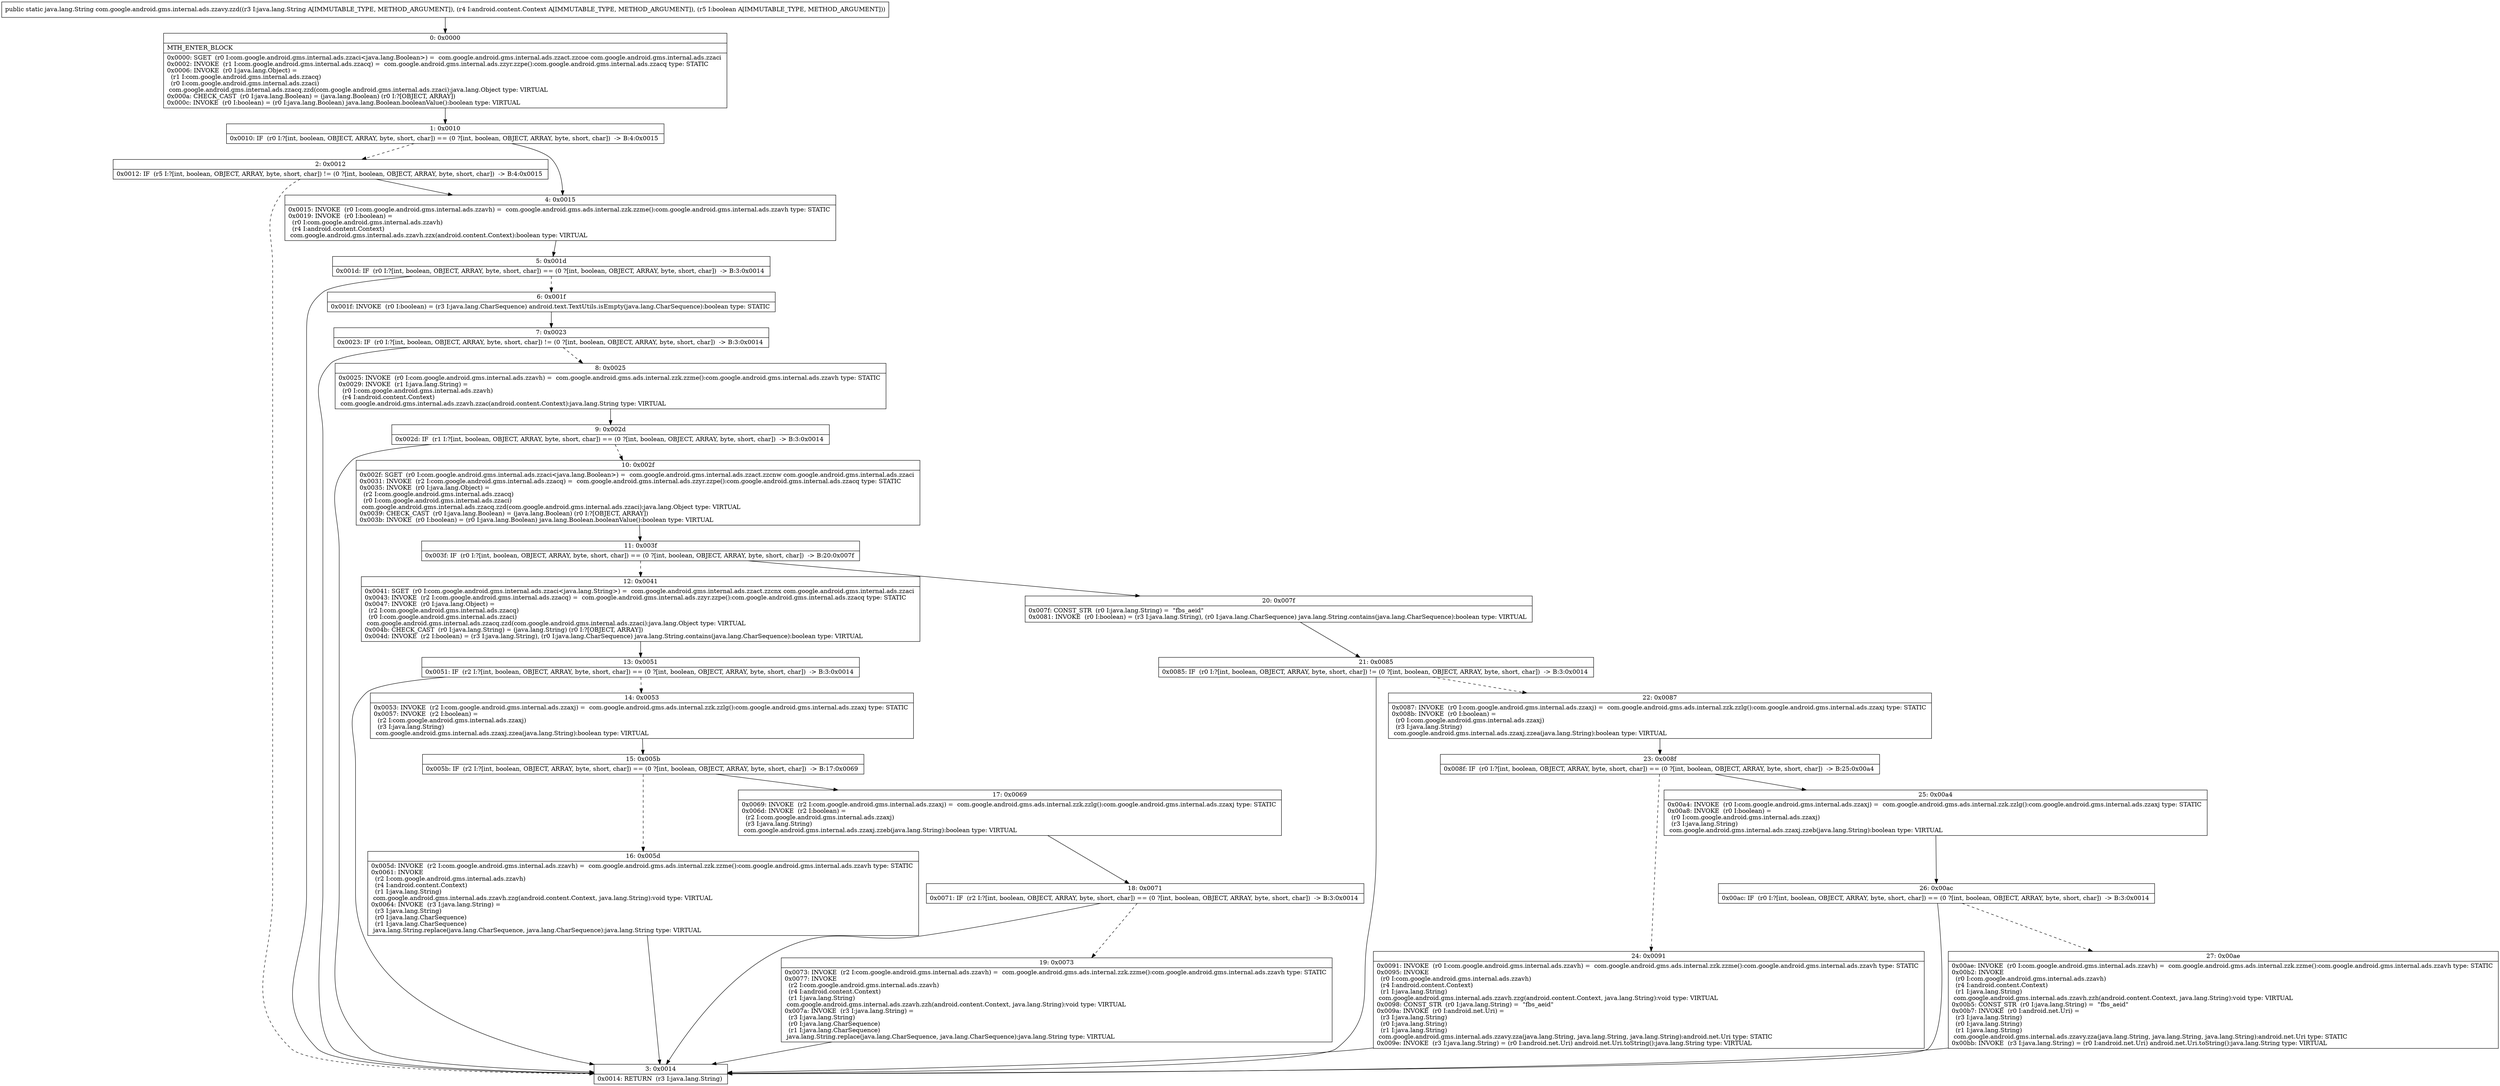digraph "CFG forcom.google.android.gms.internal.ads.zzavy.zzd(Ljava\/lang\/String;Landroid\/content\/Context;Z)Ljava\/lang\/String;" {
Node_0 [shape=record,label="{0\:\ 0x0000|MTH_ENTER_BLOCK\l|0x0000: SGET  (r0 I:com.google.android.gms.internal.ads.zzaci\<java.lang.Boolean\>) =  com.google.android.gms.internal.ads.zzact.zzcoe com.google.android.gms.internal.ads.zzaci \l0x0002: INVOKE  (r1 I:com.google.android.gms.internal.ads.zzacq) =  com.google.android.gms.internal.ads.zzyr.zzpe():com.google.android.gms.internal.ads.zzacq type: STATIC \l0x0006: INVOKE  (r0 I:java.lang.Object) = \l  (r1 I:com.google.android.gms.internal.ads.zzacq)\l  (r0 I:com.google.android.gms.internal.ads.zzaci)\l com.google.android.gms.internal.ads.zzacq.zzd(com.google.android.gms.internal.ads.zzaci):java.lang.Object type: VIRTUAL \l0x000a: CHECK_CAST  (r0 I:java.lang.Boolean) = (java.lang.Boolean) (r0 I:?[OBJECT, ARRAY]) \l0x000c: INVOKE  (r0 I:boolean) = (r0 I:java.lang.Boolean) java.lang.Boolean.booleanValue():boolean type: VIRTUAL \l}"];
Node_1 [shape=record,label="{1\:\ 0x0010|0x0010: IF  (r0 I:?[int, boolean, OBJECT, ARRAY, byte, short, char]) == (0 ?[int, boolean, OBJECT, ARRAY, byte, short, char])  \-\> B:4:0x0015 \l}"];
Node_2 [shape=record,label="{2\:\ 0x0012|0x0012: IF  (r5 I:?[int, boolean, OBJECT, ARRAY, byte, short, char]) != (0 ?[int, boolean, OBJECT, ARRAY, byte, short, char])  \-\> B:4:0x0015 \l}"];
Node_3 [shape=record,label="{3\:\ 0x0014|0x0014: RETURN  (r3 I:java.lang.String) \l}"];
Node_4 [shape=record,label="{4\:\ 0x0015|0x0015: INVOKE  (r0 I:com.google.android.gms.internal.ads.zzavh) =  com.google.android.gms.ads.internal.zzk.zzme():com.google.android.gms.internal.ads.zzavh type: STATIC \l0x0019: INVOKE  (r0 I:boolean) = \l  (r0 I:com.google.android.gms.internal.ads.zzavh)\l  (r4 I:android.content.Context)\l com.google.android.gms.internal.ads.zzavh.zzx(android.content.Context):boolean type: VIRTUAL \l}"];
Node_5 [shape=record,label="{5\:\ 0x001d|0x001d: IF  (r0 I:?[int, boolean, OBJECT, ARRAY, byte, short, char]) == (0 ?[int, boolean, OBJECT, ARRAY, byte, short, char])  \-\> B:3:0x0014 \l}"];
Node_6 [shape=record,label="{6\:\ 0x001f|0x001f: INVOKE  (r0 I:boolean) = (r3 I:java.lang.CharSequence) android.text.TextUtils.isEmpty(java.lang.CharSequence):boolean type: STATIC \l}"];
Node_7 [shape=record,label="{7\:\ 0x0023|0x0023: IF  (r0 I:?[int, boolean, OBJECT, ARRAY, byte, short, char]) != (0 ?[int, boolean, OBJECT, ARRAY, byte, short, char])  \-\> B:3:0x0014 \l}"];
Node_8 [shape=record,label="{8\:\ 0x0025|0x0025: INVOKE  (r0 I:com.google.android.gms.internal.ads.zzavh) =  com.google.android.gms.ads.internal.zzk.zzme():com.google.android.gms.internal.ads.zzavh type: STATIC \l0x0029: INVOKE  (r1 I:java.lang.String) = \l  (r0 I:com.google.android.gms.internal.ads.zzavh)\l  (r4 I:android.content.Context)\l com.google.android.gms.internal.ads.zzavh.zzac(android.content.Context):java.lang.String type: VIRTUAL \l}"];
Node_9 [shape=record,label="{9\:\ 0x002d|0x002d: IF  (r1 I:?[int, boolean, OBJECT, ARRAY, byte, short, char]) == (0 ?[int, boolean, OBJECT, ARRAY, byte, short, char])  \-\> B:3:0x0014 \l}"];
Node_10 [shape=record,label="{10\:\ 0x002f|0x002f: SGET  (r0 I:com.google.android.gms.internal.ads.zzaci\<java.lang.Boolean\>) =  com.google.android.gms.internal.ads.zzact.zzcnw com.google.android.gms.internal.ads.zzaci \l0x0031: INVOKE  (r2 I:com.google.android.gms.internal.ads.zzacq) =  com.google.android.gms.internal.ads.zzyr.zzpe():com.google.android.gms.internal.ads.zzacq type: STATIC \l0x0035: INVOKE  (r0 I:java.lang.Object) = \l  (r2 I:com.google.android.gms.internal.ads.zzacq)\l  (r0 I:com.google.android.gms.internal.ads.zzaci)\l com.google.android.gms.internal.ads.zzacq.zzd(com.google.android.gms.internal.ads.zzaci):java.lang.Object type: VIRTUAL \l0x0039: CHECK_CAST  (r0 I:java.lang.Boolean) = (java.lang.Boolean) (r0 I:?[OBJECT, ARRAY]) \l0x003b: INVOKE  (r0 I:boolean) = (r0 I:java.lang.Boolean) java.lang.Boolean.booleanValue():boolean type: VIRTUAL \l}"];
Node_11 [shape=record,label="{11\:\ 0x003f|0x003f: IF  (r0 I:?[int, boolean, OBJECT, ARRAY, byte, short, char]) == (0 ?[int, boolean, OBJECT, ARRAY, byte, short, char])  \-\> B:20:0x007f \l}"];
Node_12 [shape=record,label="{12\:\ 0x0041|0x0041: SGET  (r0 I:com.google.android.gms.internal.ads.zzaci\<java.lang.String\>) =  com.google.android.gms.internal.ads.zzact.zzcnx com.google.android.gms.internal.ads.zzaci \l0x0043: INVOKE  (r2 I:com.google.android.gms.internal.ads.zzacq) =  com.google.android.gms.internal.ads.zzyr.zzpe():com.google.android.gms.internal.ads.zzacq type: STATIC \l0x0047: INVOKE  (r0 I:java.lang.Object) = \l  (r2 I:com.google.android.gms.internal.ads.zzacq)\l  (r0 I:com.google.android.gms.internal.ads.zzaci)\l com.google.android.gms.internal.ads.zzacq.zzd(com.google.android.gms.internal.ads.zzaci):java.lang.Object type: VIRTUAL \l0x004b: CHECK_CAST  (r0 I:java.lang.String) = (java.lang.String) (r0 I:?[OBJECT, ARRAY]) \l0x004d: INVOKE  (r2 I:boolean) = (r3 I:java.lang.String), (r0 I:java.lang.CharSequence) java.lang.String.contains(java.lang.CharSequence):boolean type: VIRTUAL \l}"];
Node_13 [shape=record,label="{13\:\ 0x0051|0x0051: IF  (r2 I:?[int, boolean, OBJECT, ARRAY, byte, short, char]) == (0 ?[int, boolean, OBJECT, ARRAY, byte, short, char])  \-\> B:3:0x0014 \l}"];
Node_14 [shape=record,label="{14\:\ 0x0053|0x0053: INVOKE  (r2 I:com.google.android.gms.internal.ads.zzaxj) =  com.google.android.gms.ads.internal.zzk.zzlg():com.google.android.gms.internal.ads.zzaxj type: STATIC \l0x0057: INVOKE  (r2 I:boolean) = \l  (r2 I:com.google.android.gms.internal.ads.zzaxj)\l  (r3 I:java.lang.String)\l com.google.android.gms.internal.ads.zzaxj.zzea(java.lang.String):boolean type: VIRTUAL \l}"];
Node_15 [shape=record,label="{15\:\ 0x005b|0x005b: IF  (r2 I:?[int, boolean, OBJECT, ARRAY, byte, short, char]) == (0 ?[int, boolean, OBJECT, ARRAY, byte, short, char])  \-\> B:17:0x0069 \l}"];
Node_16 [shape=record,label="{16\:\ 0x005d|0x005d: INVOKE  (r2 I:com.google.android.gms.internal.ads.zzavh) =  com.google.android.gms.ads.internal.zzk.zzme():com.google.android.gms.internal.ads.zzavh type: STATIC \l0x0061: INVOKE  \l  (r2 I:com.google.android.gms.internal.ads.zzavh)\l  (r4 I:android.content.Context)\l  (r1 I:java.lang.String)\l com.google.android.gms.internal.ads.zzavh.zzg(android.content.Context, java.lang.String):void type: VIRTUAL \l0x0064: INVOKE  (r3 I:java.lang.String) = \l  (r3 I:java.lang.String)\l  (r0 I:java.lang.CharSequence)\l  (r1 I:java.lang.CharSequence)\l java.lang.String.replace(java.lang.CharSequence, java.lang.CharSequence):java.lang.String type: VIRTUAL \l}"];
Node_17 [shape=record,label="{17\:\ 0x0069|0x0069: INVOKE  (r2 I:com.google.android.gms.internal.ads.zzaxj) =  com.google.android.gms.ads.internal.zzk.zzlg():com.google.android.gms.internal.ads.zzaxj type: STATIC \l0x006d: INVOKE  (r2 I:boolean) = \l  (r2 I:com.google.android.gms.internal.ads.zzaxj)\l  (r3 I:java.lang.String)\l com.google.android.gms.internal.ads.zzaxj.zzeb(java.lang.String):boolean type: VIRTUAL \l}"];
Node_18 [shape=record,label="{18\:\ 0x0071|0x0071: IF  (r2 I:?[int, boolean, OBJECT, ARRAY, byte, short, char]) == (0 ?[int, boolean, OBJECT, ARRAY, byte, short, char])  \-\> B:3:0x0014 \l}"];
Node_19 [shape=record,label="{19\:\ 0x0073|0x0073: INVOKE  (r2 I:com.google.android.gms.internal.ads.zzavh) =  com.google.android.gms.ads.internal.zzk.zzme():com.google.android.gms.internal.ads.zzavh type: STATIC \l0x0077: INVOKE  \l  (r2 I:com.google.android.gms.internal.ads.zzavh)\l  (r4 I:android.content.Context)\l  (r1 I:java.lang.String)\l com.google.android.gms.internal.ads.zzavh.zzh(android.content.Context, java.lang.String):void type: VIRTUAL \l0x007a: INVOKE  (r3 I:java.lang.String) = \l  (r3 I:java.lang.String)\l  (r0 I:java.lang.CharSequence)\l  (r1 I:java.lang.CharSequence)\l java.lang.String.replace(java.lang.CharSequence, java.lang.CharSequence):java.lang.String type: VIRTUAL \l}"];
Node_20 [shape=record,label="{20\:\ 0x007f|0x007f: CONST_STR  (r0 I:java.lang.String) =  \"fbs_aeid\" \l0x0081: INVOKE  (r0 I:boolean) = (r3 I:java.lang.String), (r0 I:java.lang.CharSequence) java.lang.String.contains(java.lang.CharSequence):boolean type: VIRTUAL \l}"];
Node_21 [shape=record,label="{21\:\ 0x0085|0x0085: IF  (r0 I:?[int, boolean, OBJECT, ARRAY, byte, short, char]) != (0 ?[int, boolean, OBJECT, ARRAY, byte, short, char])  \-\> B:3:0x0014 \l}"];
Node_22 [shape=record,label="{22\:\ 0x0087|0x0087: INVOKE  (r0 I:com.google.android.gms.internal.ads.zzaxj) =  com.google.android.gms.ads.internal.zzk.zzlg():com.google.android.gms.internal.ads.zzaxj type: STATIC \l0x008b: INVOKE  (r0 I:boolean) = \l  (r0 I:com.google.android.gms.internal.ads.zzaxj)\l  (r3 I:java.lang.String)\l com.google.android.gms.internal.ads.zzaxj.zzea(java.lang.String):boolean type: VIRTUAL \l}"];
Node_23 [shape=record,label="{23\:\ 0x008f|0x008f: IF  (r0 I:?[int, boolean, OBJECT, ARRAY, byte, short, char]) == (0 ?[int, boolean, OBJECT, ARRAY, byte, short, char])  \-\> B:25:0x00a4 \l}"];
Node_24 [shape=record,label="{24\:\ 0x0091|0x0091: INVOKE  (r0 I:com.google.android.gms.internal.ads.zzavh) =  com.google.android.gms.ads.internal.zzk.zzme():com.google.android.gms.internal.ads.zzavh type: STATIC \l0x0095: INVOKE  \l  (r0 I:com.google.android.gms.internal.ads.zzavh)\l  (r4 I:android.content.Context)\l  (r1 I:java.lang.String)\l com.google.android.gms.internal.ads.zzavh.zzg(android.content.Context, java.lang.String):void type: VIRTUAL \l0x0098: CONST_STR  (r0 I:java.lang.String) =  \"fbs_aeid\" \l0x009a: INVOKE  (r0 I:android.net.Uri) = \l  (r3 I:java.lang.String)\l  (r0 I:java.lang.String)\l  (r1 I:java.lang.String)\l com.google.android.gms.internal.ads.zzavy.zza(java.lang.String, java.lang.String, java.lang.String):android.net.Uri type: STATIC \l0x009e: INVOKE  (r3 I:java.lang.String) = (r0 I:android.net.Uri) android.net.Uri.toString():java.lang.String type: VIRTUAL \l}"];
Node_25 [shape=record,label="{25\:\ 0x00a4|0x00a4: INVOKE  (r0 I:com.google.android.gms.internal.ads.zzaxj) =  com.google.android.gms.ads.internal.zzk.zzlg():com.google.android.gms.internal.ads.zzaxj type: STATIC \l0x00a8: INVOKE  (r0 I:boolean) = \l  (r0 I:com.google.android.gms.internal.ads.zzaxj)\l  (r3 I:java.lang.String)\l com.google.android.gms.internal.ads.zzaxj.zzeb(java.lang.String):boolean type: VIRTUAL \l}"];
Node_26 [shape=record,label="{26\:\ 0x00ac|0x00ac: IF  (r0 I:?[int, boolean, OBJECT, ARRAY, byte, short, char]) == (0 ?[int, boolean, OBJECT, ARRAY, byte, short, char])  \-\> B:3:0x0014 \l}"];
Node_27 [shape=record,label="{27\:\ 0x00ae|0x00ae: INVOKE  (r0 I:com.google.android.gms.internal.ads.zzavh) =  com.google.android.gms.ads.internal.zzk.zzme():com.google.android.gms.internal.ads.zzavh type: STATIC \l0x00b2: INVOKE  \l  (r0 I:com.google.android.gms.internal.ads.zzavh)\l  (r4 I:android.content.Context)\l  (r1 I:java.lang.String)\l com.google.android.gms.internal.ads.zzavh.zzh(android.content.Context, java.lang.String):void type: VIRTUAL \l0x00b5: CONST_STR  (r0 I:java.lang.String) =  \"fbs_aeid\" \l0x00b7: INVOKE  (r0 I:android.net.Uri) = \l  (r3 I:java.lang.String)\l  (r0 I:java.lang.String)\l  (r1 I:java.lang.String)\l com.google.android.gms.internal.ads.zzavy.zza(java.lang.String, java.lang.String, java.lang.String):android.net.Uri type: STATIC \l0x00bb: INVOKE  (r3 I:java.lang.String) = (r0 I:android.net.Uri) android.net.Uri.toString():java.lang.String type: VIRTUAL \l}"];
MethodNode[shape=record,label="{public static java.lang.String com.google.android.gms.internal.ads.zzavy.zzd((r3 I:java.lang.String A[IMMUTABLE_TYPE, METHOD_ARGUMENT]), (r4 I:android.content.Context A[IMMUTABLE_TYPE, METHOD_ARGUMENT]), (r5 I:boolean A[IMMUTABLE_TYPE, METHOD_ARGUMENT])) }"];
MethodNode -> Node_0;
Node_0 -> Node_1;
Node_1 -> Node_2[style=dashed];
Node_1 -> Node_4;
Node_2 -> Node_3[style=dashed];
Node_2 -> Node_4;
Node_4 -> Node_5;
Node_5 -> Node_3;
Node_5 -> Node_6[style=dashed];
Node_6 -> Node_7;
Node_7 -> Node_3;
Node_7 -> Node_8[style=dashed];
Node_8 -> Node_9;
Node_9 -> Node_3;
Node_9 -> Node_10[style=dashed];
Node_10 -> Node_11;
Node_11 -> Node_12[style=dashed];
Node_11 -> Node_20;
Node_12 -> Node_13;
Node_13 -> Node_3;
Node_13 -> Node_14[style=dashed];
Node_14 -> Node_15;
Node_15 -> Node_16[style=dashed];
Node_15 -> Node_17;
Node_16 -> Node_3;
Node_17 -> Node_18;
Node_18 -> Node_3;
Node_18 -> Node_19[style=dashed];
Node_19 -> Node_3;
Node_20 -> Node_21;
Node_21 -> Node_3;
Node_21 -> Node_22[style=dashed];
Node_22 -> Node_23;
Node_23 -> Node_24[style=dashed];
Node_23 -> Node_25;
Node_24 -> Node_3;
Node_25 -> Node_26;
Node_26 -> Node_3;
Node_26 -> Node_27[style=dashed];
Node_27 -> Node_3;
}

